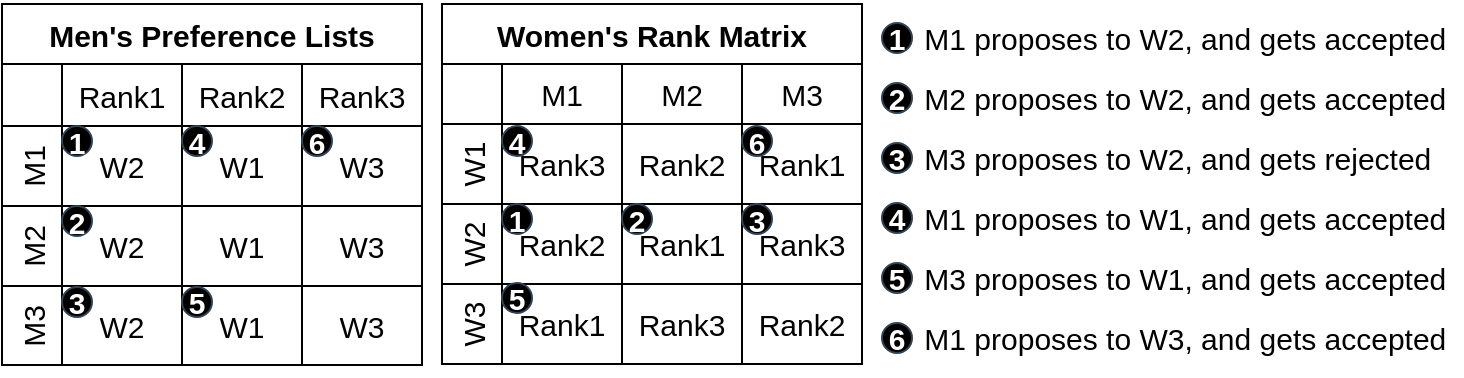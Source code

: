 <mxfile version="24.6.4" type="github">
  <diagram name="Stable Marriage Problem" id="s8X7-v9FQyKSOPcqxur2">
    <mxGraphModel dx="939" dy="497" grid="1" gridSize="10" guides="1" tooltips="1" connect="1" arrows="1" fold="1" page="1" pageScale="1" pageWidth="827" pageHeight="1169" math="0" shadow="0">
      <root>
        <mxCell id="0" />
        <mxCell id="1" parent="0" />
        <mxCell id="vRMMPjkELj0up87t_VbI-81" value="Men&#39;s Preference Lists" style="shape=table;startSize=30;container=1;collapsible=0;childLayout=tableLayout;resizeLast=0;resizeLastRow=0;fontStyle=1;fontSize=15;" parent="1" vertex="1">
          <mxGeometry x="160" y="240" width="210" height="180.5" as="geometry" />
        </mxCell>
        <mxCell id="vRMMPjkELj0up87t_VbI-82" value="" style="shape=tableRow;horizontal=0;startSize=30;swimlaneHead=0;swimlaneBody=0;strokeColor=inherit;top=0;left=0;bottom=0;right=0;collapsible=0;dropTarget=0;fillColor=none;points=[[0,0.5],[1,0.5]];portConstraint=eastwest;fontSize=15;" parent="vRMMPjkELj0up87t_VbI-81" vertex="1">
          <mxGeometry y="30" width="210" height="31" as="geometry" />
        </mxCell>
        <mxCell id="vRMMPjkELj0up87t_VbI-83" value="Rank1" style="shape=partialRectangle;html=1;whiteSpace=wrap;connectable=0;strokeColor=inherit;overflow=hidden;fillColor=none;top=0;left=0;bottom=0;right=0;pointerEvents=1;fontSize=15;" parent="vRMMPjkELj0up87t_VbI-82" vertex="1">
          <mxGeometry x="30" width="60" height="31" as="geometry">
            <mxRectangle width="60" height="31" as="alternateBounds" />
          </mxGeometry>
        </mxCell>
        <mxCell id="vRMMPjkELj0up87t_VbI-84" value="Rank2" style="shape=partialRectangle;html=1;whiteSpace=wrap;connectable=0;strokeColor=inherit;overflow=hidden;fillColor=none;top=0;left=0;bottom=0;right=0;pointerEvents=1;fontSize=15;" parent="vRMMPjkELj0up87t_VbI-82" vertex="1">
          <mxGeometry x="90" width="60" height="31" as="geometry">
            <mxRectangle width="60" height="31" as="alternateBounds" />
          </mxGeometry>
        </mxCell>
        <mxCell id="vRMMPjkELj0up87t_VbI-85" value="Rank3" style="shape=partialRectangle;html=1;whiteSpace=wrap;connectable=0;strokeColor=inherit;overflow=hidden;fillColor=none;top=0;left=0;bottom=0;right=0;pointerEvents=1;strokeWidth=1;resizeWidth=1;resizeHeight=1;fontSize=15;" parent="vRMMPjkELj0up87t_VbI-82" vertex="1">
          <mxGeometry x="150" width="60" height="31" as="geometry">
            <mxRectangle width="60" height="31" as="alternateBounds" />
          </mxGeometry>
        </mxCell>
        <mxCell id="vRMMPjkELj0up87t_VbI-86" value="M1" style="shape=tableRow;horizontal=0;startSize=30;swimlaneHead=0;swimlaneBody=0;strokeColor=inherit;top=0;left=0;bottom=0;right=0;collapsible=0;dropTarget=0;fillColor=none;points=[[0,0.5],[1,0.5]];portConstraint=eastwest;fontSize=15;" parent="vRMMPjkELj0up87t_VbI-81" vertex="1">
          <mxGeometry y="61" width="210" height="40" as="geometry" />
        </mxCell>
        <mxCell id="vRMMPjkELj0up87t_VbI-87" value="W2" style="shape=partialRectangle;html=1;whiteSpace=wrap;connectable=0;overflow=hidden;top=0;left=0;bottom=0;right=0;pointerEvents=1;strokeColor=default;fillColor=none;fontSize=15;" parent="vRMMPjkELj0up87t_VbI-86" vertex="1">
          <mxGeometry x="30" width="60" height="40" as="geometry">
            <mxRectangle width="60" height="40" as="alternateBounds" />
          </mxGeometry>
        </mxCell>
        <mxCell id="vRMMPjkELj0up87t_VbI-88" value="W1" style="shape=partialRectangle;html=1;whiteSpace=wrap;connectable=0;overflow=hidden;top=0;left=0;bottom=0;right=0;pointerEvents=1;fillColor=none;labelBackgroundColor=none;labelBorderColor=none;strokeColor=default;shadow=0;resizable=1;resizeWidth=0;metaEdit=0;backgroundOutline=0;fontSize=15;" parent="vRMMPjkELj0up87t_VbI-86" vertex="1">
          <mxGeometry x="90" width="60" height="40" as="geometry">
            <mxRectangle width="60" height="40" as="alternateBounds" />
          </mxGeometry>
        </mxCell>
        <mxCell id="vRMMPjkELj0up87t_VbI-89" value="W3" style="shape=partialRectangle;html=1;whiteSpace=wrap;connectable=0;overflow=hidden;top=0;left=0;bottom=0;right=0;pointerEvents=1;fillColor=none;fontSize=15;" parent="vRMMPjkELj0up87t_VbI-86" vertex="1">
          <mxGeometry x="150" width="60" height="40" as="geometry">
            <mxRectangle width="60" height="40" as="alternateBounds" />
          </mxGeometry>
        </mxCell>
        <mxCell id="vRMMPjkELj0up87t_VbI-90" value="M2" style="shape=tableRow;horizontal=0;startSize=30;swimlaneHead=0;swimlaneBody=0;strokeColor=inherit;top=0;left=0;bottom=0;right=0;collapsible=0;dropTarget=0;fillColor=none;points=[[0,0.5],[1,0.5]];portConstraint=eastwest;fontSize=15;" parent="vRMMPjkELj0up87t_VbI-81" vertex="1">
          <mxGeometry y="101" width="210" height="40" as="geometry" />
        </mxCell>
        <mxCell id="vRMMPjkELj0up87t_VbI-91" value="W2" style="shape=partialRectangle;html=1;whiteSpace=wrap;connectable=0;overflow=hidden;top=0;left=0;bottom=0;right=0;pointerEvents=1;strokeOpacity=100;fillColor=none;fontSize=15;" parent="vRMMPjkELj0up87t_VbI-90" vertex="1">
          <mxGeometry x="30" width="60" height="40" as="geometry">
            <mxRectangle width="60" height="40" as="alternateBounds" />
          </mxGeometry>
        </mxCell>
        <mxCell id="vRMMPjkELj0up87t_VbI-92" value="W1" style="shape=partialRectangle;html=1;whiteSpace=wrap;connectable=0;strokeColor=inherit;overflow=hidden;fillColor=none;top=0;left=0;bottom=0;right=0;pointerEvents=1;fontSize=15;" parent="vRMMPjkELj0up87t_VbI-90" vertex="1">
          <mxGeometry x="90" width="60" height="40" as="geometry">
            <mxRectangle width="60" height="40" as="alternateBounds" />
          </mxGeometry>
        </mxCell>
        <mxCell id="vRMMPjkELj0up87t_VbI-93" value="W3" style="shape=partialRectangle;html=1;whiteSpace=wrap;connectable=0;strokeColor=inherit;overflow=hidden;fillColor=none;top=0;left=0;bottom=0;right=0;pointerEvents=1;fontSize=15;" parent="vRMMPjkELj0up87t_VbI-90" vertex="1">
          <mxGeometry x="150" width="60" height="40" as="geometry">
            <mxRectangle width="60" height="40" as="alternateBounds" />
          </mxGeometry>
        </mxCell>
        <mxCell id="vRMMPjkELj0up87t_VbI-100" value="M3" style="shape=tableRow;horizontal=0;startSize=30;swimlaneHead=0;swimlaneBody=0;strokeColor=inherit;top=0;left=0;bottom=0;right=0;collapsible=0;dropTarget=0;fillColor=none;points=[[0,0.5],[1,0.5]];portConstraint=eastwest;fontSize=15;" parent="vRMMPjkELj0up87t_VbI-81" vertex="1">
          <mxGeometry y="141" width="210" height="40" as="geometry" />
        </mxCell>
        <mxCell id="vRMMPjkELj0up87t_VbI-101" value="W2" style="shape=partialRectangle;html=1;whiteSpace=wrap;connectable=0;overflow=hidden;top=0;left=0;bottom=0;right=0;pointerEvents=1;fillColor=none;fontSize=15;" parent="vRMMPjkELj0up87t_VbI-100" vertex="1">
          <mxGeometry x="30" width="60" height="40" as="geometry">
            <mxRectangle width="60" height="40" as="alternateBounds" />
          </mxGeometry>
        </mxCell>
        <mxCell id="vRMMPjkELj0up87t_VbI-102" value="W1" style="shape=partialRectangle;html=1;whiteSpace=wrap;connectable=0;overflow=hidden;top=0;left=0;bottom=0;right=0;pointerEvents=1;fillColor=none;fontSize=15;" parent="vRMMPjkELj0up87t_VbI-100" vertex="1">
          <mxGeometry x="90" width="60" height="40" as="geometry">
            <mxRectangle width="60" height="40" as="alternateBounds" />
          </mxGeometry>
        </mxCell>
        <mxCell id="vRMMPjkELj0up87t_VbI-103" value="W3" style="shape=partialRectangle;html=1;whiteSpace=wrap;connectable=0;strokeColor=inherit;overflow=hidden;fillColor=none;top=0;left=0;bottom=0;right=0;pointerEvents=1;fontSize=15;" parent="vRMMPjkELj0up87t_VbI-100" vertex="1">
          <mxGeometry x="150" width="60" height="40" as="geometry">
            <mxRectangle width="60" height="40" as="alternateBounds" />
          </mxGeometry>
        </mxCell>
        <mxCell id="vRMMPjkELj0up87t_VbI-125" value="1" style="ellipse;whiteSpace=wrap;html=1;aspect=fixed;strokeColor=#314354;align=center;verticalAlign=middle;fontFamily=Helvetica;fontSize=15;fillColor=#000000;fontColor=#ffffff;fontStyle=1" parent="1" vertex="1">
          <mxGeometry x="190" y="301" width="15" height="15" as="geometry" />
        </mxCell>
        <mxCell id="vRMMPjkELj0up87t_VbI-126" value="2" style="ellipse;whiteSpace=wrap;html=1;aspect=fixed;strokeColor=#314354;align=center;verticalAlign=middle;fontFamily=Helvetica;fontSize=15;fillColor=#000000;fontColor=#ffffff;fontStyle=1" parent="1" vertex="1">
          <mxGeometry x="190" y="341" width="15" height="15" as="geometry" />
        </mxCell>
        <mxCell id="vRMMPjkELj0up87t_VbI-127" value="3" style="ellipse;whiteSpace=wrap;html=1;aspect=fixed;strokeColor=#314354;align=center;verticalAlign=middle;fontFamily=Helvetica;fontSize=15;fillColor=#000000;fontColor=#ffffff;fontStyle=1" parent="1" vertex="1">
          <mxGeometry x="190" y="381.5" width="15" height="15" as="geometry" />
        </mxCell>
        <mxCell id="vRMMPjkELj0up87t_VbI-128" value="4" style="ellipse;whiteSpace=wrap;html=1;aspect=fixed;strokeColor=#314354;align=center;verticalAlign=middle;fontFamily=Helvetica;fontSize=15;fillColor=#000000;fontColor=#ffffff;fontStyle=1" parent="1" vertex="1">
          <mxGeometry x="250" y="301" width="15" height="15" as="geometry" />
        </mxCell>
        <mxCell id="vRMMPjkELj0up87t_VbI-129" value="5" style="ellipse;whiteSpace=wrap;html=1;aspect=fixed;strokeColor=#314354;align=center;verticalAlign=middle;fontFamily=Helvetica;fontSize=15;fillColor=#000000;fontColor=#ffffff;fontStyle=1" parent="1" vertex="1">
          <mxGeometry x="250" y="381.5" width="15" height="15" as="geometry" />
        </mxCell>
        <mxCell id="vRMMPjkELj0up87t_VbI-130" value="6" style="ellipse;whiteSpace=wrap;html=1;aspect=fixed;strokeColor=#314354;align=center;verticalAlign=middle;fontFamily=Helvetica;fontSize=15;fillColor=#000000;fontColor=#ffffff;fontStyle=1" parent="1" vertex="1">
          <mxGeometry x="310" y="301" width="15" height="15" as="geometry" />
        </mxCell>
        <mxCell id="vRMMPjkELj0up87t_VbI-142" value="1" style="ellipse;whiteSpace=wrap;html=1;aspect=fixed;strokeColor=#314354;align=center;verticalAlign=middle;fontFamily=Helvetica;fontSize=15;fillColor=#000000;fontColor=#ffffff;fontStyle=1" parent="1" vertex="1">
          <mxGeometry x="600" y="249.5" width="15" height="15" as="geometry" />
        </mxCell>
        <mxCell id="vRMMPjkELj0up87t_VbI-143" value="2" style="ellipse;whiteSpace=wrap;html=1;aspect=fixed;strokeColor=#314354;align=center;verticalAlign=middle;fontFamily=Helvetica;fontSize=15;fillColor=#000000;fontColor=#ffffff;fontStyle=1" parent="1" vertex="1">
          <mxGeometry x="600" y="279.5" width="15" height="15" as="geometry" />
        </mxCell>
        <mxCell id="vRMMPjkELj0up87t_VbI-144" value="3" style="ellipse;whiteSpace=wrap;html=1;aspect=fixed;strokeColor=#314354;align=center;verticalAlign=middle;fontFamily=Helvetica;fontSize=15;fillColor=#000000;fontColor=#ffffff;fontStyle=1" parent="1" vertex="1">
          <mxGeometry x="600" y="309.5" width="15" height="15" as="geometry" />
        </mxCell>
        <mxCell id="vRMMPjkELj0up87t_VbI-145" value="4" style="ellipse;whiteSpace=wrap;html=1;aspect=fixed;strokeColor=#314354;align=center;verticalAlign=middle;fontFamily=Helvetica;fontSize=15;fillColor=#000000;fontColor=#ffffff;fontStyle=1" parent="1" vertex="1">
          <mxGeometry x="600" y="339.5" width="15" height="15" as="geometry" />
        </mxCell>
        <mxCell id="vRMMPjkELj0up87t_VbI-146" value="5" style="ellipse;whiteSpace=wrap;html=1;aspect=fixed;strokeColor=#314354;align=center;verticalAlign=middle;fontFamily=Helvetica;fontSize=15;fillColor=#000000;fontColor=#ffffff;fontStyle=1" parent="1" vertex="1">
          <mxGeometry x="600" y="369.5" width="15" height="15" as="geometry" />
        </mxCell>
        <mxCell id="vRMMPjkELj0up87t_VbI-147" value="6" style="ellipse;whiteSpace=wrap;html=1;aspect=fixed;strokeColor=#314354;align=center;verticalAlign=middle;fontFamily=Helvetica;fontSize=15;fillColor=#000000;fontColor=#ffffff;fontStyle=1" parent="1" vertex="1">
          <mxGeometry x="600" y="399.5" width="15" height="15" as="geometry" />
        </mxCell>
        <mxCell id="vRMMPjkELj0up87t_VbI-148" value="&lt;h1 style=&quot;font-size: 15px;&quot;&gt;&lt;span style=&quot;font-size: 15px; font-weight: 400;&quot;&gt;&amp;nbsp;M1 proposes to W2, and gets accepted&lt;/span&gt;&lt;/h1&gt;" style="text;strokeColor=none;align=left;fillColor=none;html=1;verticalAlign=middle;whiteSpace=wrap;rounded=0;fontFamily=Helvetica;fontSize=15;fontColor=default;" parent="1" vertex="1">
          <mxGeometry x="615" y="242" width="275" height="30" as="geometry" />
        </mxCell>
        <mxCell id="vRMMPjkELj0up87t_VbI-159" value="&lt;h1 style=&quot;font-size: 15px;&quot;&gt;&lt;span style=&quot;font-size: 15px; font-weight: 400;&quot;&gt;&amp;nbsp;M2 proposes to W2, and gets accepted&lt;/span&gt;&lt;/h1&gt;" style="text;strokeColor=none;align=left;fillColor=none;html=1;verticalAlign=middle;whiteSpace=wrap;rounded=0;fontFamily=Helvetica;fontSize=15;fontColor=default;" parent="1" vertex="1">
          <mxGeometry x="615" y="272" width="275" height="30" as="geometry" />
        </mxCell>
        <mxCell id="vRMMPjkELj0up87t_VbI-160" value="&lt;h1 style=&quot;font-size: 15px;&quot;&gt;&lt;span style=&quot;font-size: 15px; font-weight: 400;&quot;&gt;&amp;nbsp;M3 proposes to W2, and gets rejected&lt;/span&gt;&lt;/h1&gt;" style="text;strokeColor=none;align=left;fillColor=none;html=1;verticalAlign=middle;whiteSpace=wrap;rounded=0;fontFamily=Helvetica;fontSize=15;fontColor=default;" parent="1" vertex="1">
          <mxGeometry x="615" y="302" width="275" height="30" as="geometry" />
        </mxCell>
        <mxCell id="vRMMPjkELj0up87t_VbI-161" value="&lt;h1 style=&quot;font-size: 15px;&quot;&gt;&lt;span style=&quot;font-size: 15px; font-weight: 400;&quot;&gt;&amp;nbsp;M1 proposes to W1, and gets accepted&lt;/span&gt;&lt;/h1&gt;" style="text;strokeColor=none;align=left;fillColor=none;html=1;verticalAlign=middle;whiteSpace=wrap;rounded=0;fontFamily=Helvetica;fontSize=15;fontColor=default;" parent="1" vertex="1">
          <mxGeometry x="615" y="332" width="275" height="30" as="geometry" />
        </mxCell>
        <mxCell id="vRMMPjkELj0up87t_VbI-162" value="&lt;h1 style=&quot;font-size: 15px;&quot;&gt;&lt;span style=&quot;font-size: 15px; font-weight: 400;&quot;&gt;&amp;nbsp;M3 proposes to W1, and gets accepted&lt;/span&gt;&lt;/h1&gt;" style="text;strokeColor=none;align=left;fillColor=none;html=1;verticalAlign=middle;whiteSpace=wrap;rounded=0;fontFamily=Helvetica;fontSize=15;fontColor=default;" parent="1" vertex="1">
          <mxGeometry x="615" y="362" width="275" height="30" as="geometry" />
        </mxCell>
        <mxCell id="vRMMPjkELj0up87t_VbI-163" value="&lt;h1 style=&quot;font-size: 15px;&quot;&gt;&lt;span style=&quot;font-size: 15px; font-weight: 400;&quot;&gt;&amp;nbsp;M1 proposes to W3, and gets accepted&lt;/span&gt;&lt;/h1&gt;" style="text;strokeColor=none;align=left;fillColor=none;html=1;verticalAlign=middle;whiteSpace=wrap;rounded=0;fontFamily=Helvetica;fontSize=15;fontColor=default;" parent="1" vertex="1">
          <mxGeometry x="615" y="392" width="275" height="30" as="geometry" />
        </mxCell>
        <mxCell id="vRMMPjkELj0up87t_VbI-213" value="Women&#39;s Rank Matrix" style="shape=table;startSize=30;container=1;collapsible=0;childLayout=tableLayout;resizeLast=0;resizeLastRow=0;fontStyle=1;fontSize=15;" parent="1" vertex="1">
          <mxGeometry x="380" y="240" width="210" height="180" as="geometry" />
        </mxCell>
        <mxCell id="vRMMPjkELj0up87t_VbI-214" value="" style="shape=tableRow;horizontal=0;startSize=30;swimlaneHead=0;swimlaneBody=0;strokeColor=inherit;top=0;left=0;bottom=0;right=0;collapsible=0;dropTarget=0;fillColor=none;points=[[0,0.5],[1,0.5]];portConstraint=eastwest;fontSize=15;" parent="vRMMPjkELj0up87t_VbI-213" vertex="1">
          <mxGeometry y="30" width="210" height="30" as="geometry" />
        </mxCell>
        <mxCell id="vRMMPjkELj0up87t_VbI-215" value="M1" style="shape=partialRectangle;html=1;whiteSpace=wrap;connectable=0;strokeColor=inherit;overflow=hidden;fillColor=none;top=0;left=0;bottom=0;right=0;pointerEvents=1;fontSize=15;" parent="vRMMPjkELj0up87t_VbI-214" vertex="1">
          <mxGeometry x="30" width="60" height="30" as="geometry">
            <mxRectangle width="60" height="30" as="alternateBounds" />
          </mxGeometry>
        </mxCell>
        <mxCell id="vRMMPjkELj0up87t_VbI-216" value="M2" style="shape=partialRectangle;html=1;whiteSpace=wrap;connectable=0;strokeColor=inherit;overflow=hidden;fillColor=none;top=0;left=0;bottom=0;right=0;pointerEvents=1;fontSize=15;" parent="vRMMPjkELj0up87t_VbI-214" vertex="1">
          <mxGeometry x="90" width="60" height="30" as="geometry">
            <mxRectangle width="60" height="30" as="alternateBounds" />
          </mxGeometry>
        </mxCell>
        <mxCell id="vRMMPjkELj0up87t_VbI-217" value="M3" style="shape=partialRectangle;html=1;whiteSpace=wrap;connectable=0;strokeColor=inherit;overflow=hidden;fillColor=none;top=0;left=0;bottom=0;right=0;pointerEvents=1;strokeWidth=1;resizeWidth=1;resizeHeight=1;fontSize=15;" parent="vRMMPjkELj0up87t_VbI-214" vertex="1">
          <mxGeometry x="150" width="60" height="30" as="geometry">
            <mxRectangle width="60" height="30" as="alternateBounds" />
          </mxGeometry>
        </mxCell>
        <mxCell id="vRMMPjkELj0up87t_VbI-218" value="W1" style="shape=tableRow;horizontal=0;startSize=30;swimlaneHead=0;swimlaneBody=0;strokeColor=inherit;top=0;left=0;bottom=0;right=0;collapsible=0;dropTarget=0;fillColor=none;points=[[0,0.5],[1,0.5]];portConstraint=eastwest;fontSize=15;" parent="vRMMPjkELj0up87t_VbI-213" vertex="1">
          <mxGeometry y="60" width="210" height="40" as="geometry" />
        </mxCell>
        <mxCell id="vRMMPjkELj0up87t_VbI-219" value="Rank3" style="shape=partialRectangle;html=1;whiteSpace=wrap;connectable=0;strokeColor=inherit;overflow=hidden;fillColor=none;top=0;left=0;bottom=0;right=0;pointerEvents=1;fontSize=15;" parent="vRMMPjkELj0up87t_VbI-218" vertex="1">
          <mxGeometry x="30" width="60" height="40" as="geometry">
            <mxRectangle width="60" height="40" as="alternateBounds" />
          </mxGeometry>
        </mxCell>
        <mxCell id="vRMMPjkELj0up87t_VbI-220" value="Rank2" style="shape=partialRectangle;html=1;whiteSpace=wrap;connectable=0;strokeColor=inherit;overflow=hidden;fillColor=none;top=0;left=0;bottom=0;right=0;pointerEvents=1;fontSize=15;" parent="vRMMPjkELj0up87t_VbI-218" vertex="1">
          <mxGeometry x="90" width="60" height="40" as="geometry">
            <mxRectangle width="60" height="40" as="alternateBounds" />
          </mxGeometry>
        </mxCell>
        <mxCell id="vRMMPjkELj0up87t_VbI-221" value="Rank1" style="shape=partialRectangle;html=1;whiteSpace=wrap;connectable=0;strokeColor=inherit;overflow=hidden;fillColor=none;top=0;left=0;bottom=0;right=0;pointerEvents=1;fontSize=15;" parent="vRMMPjkELj0up87t_VbI-218" vertex="1">
          <mxGeometry x="150" width="60" height="40" as="geometry">
            <mxRectangle width="60" height="40" as="alternateBounds" />
          </mxGeometry>
        </mxCell>
        <mxCell id="vRMMPjkELj0up87t_VbI-222" value="W2" style="shape=tableRow;horizontal=0;startSize=30;swimlaneHead=0;swimlaneBody=0;strokeColor=inherit;top=0;left=0;bottom=0;right=0;collapsible=0;dropTarget=0;fillColor=none;points=[[0,0.5],[1,0.5]];portConstraint=eastwest;fontSize=15;" parent="vRMMPjkELj0up87t_VbI-213" vertex="1">
          <mxGeometry y="100" width="210" height="40" as="geometry" />
        </mxCell>
        <mxCell id="vRMMPjkELj0up87t_VbI-223" value="Rank2" style="shape=partialRectangle;html=1;whiteSpace=wrap;connectable=0;strokeColor=inherit;overflow=hidden;fillColor=none;top=0;left=0;bottom=0;right=0;pointerEvents=1;fontSize=15;" parent="vRMMPjkELj0up87t_VbI-222" vertex="1">
          <mxGeometry x="30" width="60" height="40" as="geometry">
            <mxRectangle width="60" height="40" as="alternateBounds" />
          </mxGeometry>
        </mxCell>
        <mxCell id="vRMMPjkELj0up87t_VbI-224" value="Rank1" style="shape=partialRectangle;html=1;whiteSpace=wrap;connectable=0;strokeColor=inherit;overflow=hidden;fillColor=none;top=0;left=0;bottom=0;right=0;pointerEvents=1;fontSize=15;" parent="vRMMPjkELj0up87t_VbI-222" vertex="1">
          <mxGeometry x="90" width="60" height="40" as="geometry">
            <mxRectangle width="60" height="40" as="alternateBounds" />
          </mxGeometry>
        </mxCell>
        <mxCell id="vRMMPjkELj0up87t_VbI-225" value="Rank3" style="shape=partialRectangle;html=1;whiteSpace=wrap;connectable=0;strokeColor=inherit;overflow=hidden;fillColor=none;top=0;left=0;bottom=0;right=0;pointerEvents=1;fontSize=15;" parent="vRMMPjkELj0up87t_VbI-222" vertex="1">
          <mxGeometry x="150" width="60" height="40" as="geometry">
            <mxRectangle width="60" height="40" as="alternateBounds" />
          </mxGeometry>
        </mxCell>
        <mxCell id="vRMMPjkELj0up87t_VbI-226" value="W3" style="shape=tableRow;horizontal=0;startSize=30;swimlaneHead=0;swimlaneBody=0;strokeColor=inherit;top=0;left=0;bottom=0;right=0;collapsible=0;dropTarget=0;fillColor=none;points=[[0,0.5],[1,0.5]];portConstraint=eastwest;fontSize=15;" parent="vRMMPjkELj0up87t_VbI-213" vertex="1">
          <mxGeometry y="140" width="210" height="40" as="geometry" />
        </mxCell>
        <mxCell id="vRMMPjkELj0up87t_VbI-227" value="Rank1" style="shape=partialRectangle;html=1;whiteSpace=wrap;connectable=0;strokeColor=inherit;overflow=hidden;fillColor=none;top=0;left=0;bottom=0;right=0;pointerEvents=1;fontSize=15;" parent="vRMMPjkELj0up87t_VbI-226" vertex="1">
          <mxGeometry x="30" width="60" height="40" as="geometry">
            <mxRectangle width="60" height="40" as="alternateBounds" />
          </mxGeometry>
        </mxCell>
        <mxCell id="vRMMPjkELj0up87t_VbI-228" value="Rank3" style="shape=partialRectangle;html=1;whiteSpace=wrap;connectable=0;strokeColor=inherit;overflow=hidden;fillColor=none;top=0;left=0;bottom=0;right=0;pointerEvents=1;fontSize=15;" parent="vRMMPjkELj0up87t_VbI-226" vertex="1">
          <mxGeometry x="90" width="60" height="40" as="geometry">
            <mxRectangle width="60" height="40" as="alternateBounds" />
          </mxGeometry>
        </mxCell>
        <mxCell id="vRMMPjkELj0up87t_VbI-229" value="Rank2" style="shape=partialRectangle;html=1;whiteSpace=wrap;connectable=0;strokeColor=inherit;overflow=hidden;fillColor=none;top=0;left=0;bottom=0;right=0;pointerEvents=1;fontSize=15;" parent="vRMMPjkELj0up87t_VbI-226" vertex="1">
          <mxGeometry x="150" width="60" height="40" as="geometry">
            <mxRectangle width="60" height="40" as="alternateBounds" />
          </mxGeometry>
        </mxCell>
        <mxCell id="vRMMPjkELj0up87t_VbI-230" value="1" style="ellipse;whiteSpace=wrap;html=1;aspect=fixed;strokeColor=#314354;align=center;verticalAlign=middle;fontFamily=Helvetica;fontSize=15;fillColor=#000000;fontColor=#ffffff;fontStyle=1" parent="1" vertex="1">
          <mxGeometry x="410" y="340" width="15" height="15" as="geometry" />
        </mxCell>
        <mxCell id="vRMMPjkELj0up87t_VbI-231" value="2" style="ellipse;whiteSpace=wrap;html=1;aspect=fixed;strokeColor=#314354;align=center;verticalAlign=middle;fontFamily=Helvetica;fontSize=15;fillColor=#000000;fontColor=#ffffff;fontStyle=1" parent="1" vertex="1">
          <mxGeometry x="470" y="340" width="15" height="15" as="geometry" />
        </mxCell>
        <mxCell id="vRMMPjkELj0up87t_VbI-232" value="3" style="ellipse;whiteSpace=wrap;html=1;aspect=fixed;strokeColor=#314354;align=center;verticalAlign=middle;fontFamily=Helvetica;fontSize=15;fillColor=#000000;fontColor=#ffffff;fontStyle=1" parent="1" vertex="1">
          <mxGeometry x="530" y="340" width="15" height="15" as="geometry" />
        </mxCell>
        <mxCell id="vRMMPjkELj0up87t_VbI-233" value="6" style="ellipse;whiteSpace=wrap;html=1;aspect=fixed;strokeColor=#314354;align=center;verticalAlign=middle;fontFamily=Helvetica;fontSize=15;fillColor=#000000;fontColor=#ffffff;fontStyle=1" parent="1" vertex="1">
          <mxGeometry x="530" y="301" width="15" height="15" as="geometry" />
        </mxCell>
        <mxCell id="vRMMPjkELj0up87t_VbI-234" value="4" style="ellipse;whiteSpace=wrap;html=1;aspect=fixed;strokeColor=#314354;align=center;verticalAlign=middle;fontFamily=Helvetica;fontSize=15;fillColor=#000000;fontColor=#ffffff;fontStyle=1" parent="1" vertex="1">
          <mxGeometry x="410" y="301" width="15" height="15" as="geometry" />
        </mxCell>
        <mxCell id="vRMMPjkELj0up87t_VbI-235" value="5" style="ellipse;whiteSpace=wrap;html=1;aspect=fixed;strokeColor=#314354;align=center;verticalAlign=middle;fontFamily=Helvetica;fontSize=15;fillColor=#000000;fontColor=#ffffff;fontStyle=1" parent="1" vertex="1">
          <mxGeometry x="410" y="379.5" width="15" height="15" as="geometry" />
        </mxCell>
      </root>
    </mxGraphModel>
  </diagram>
</mxfile>
